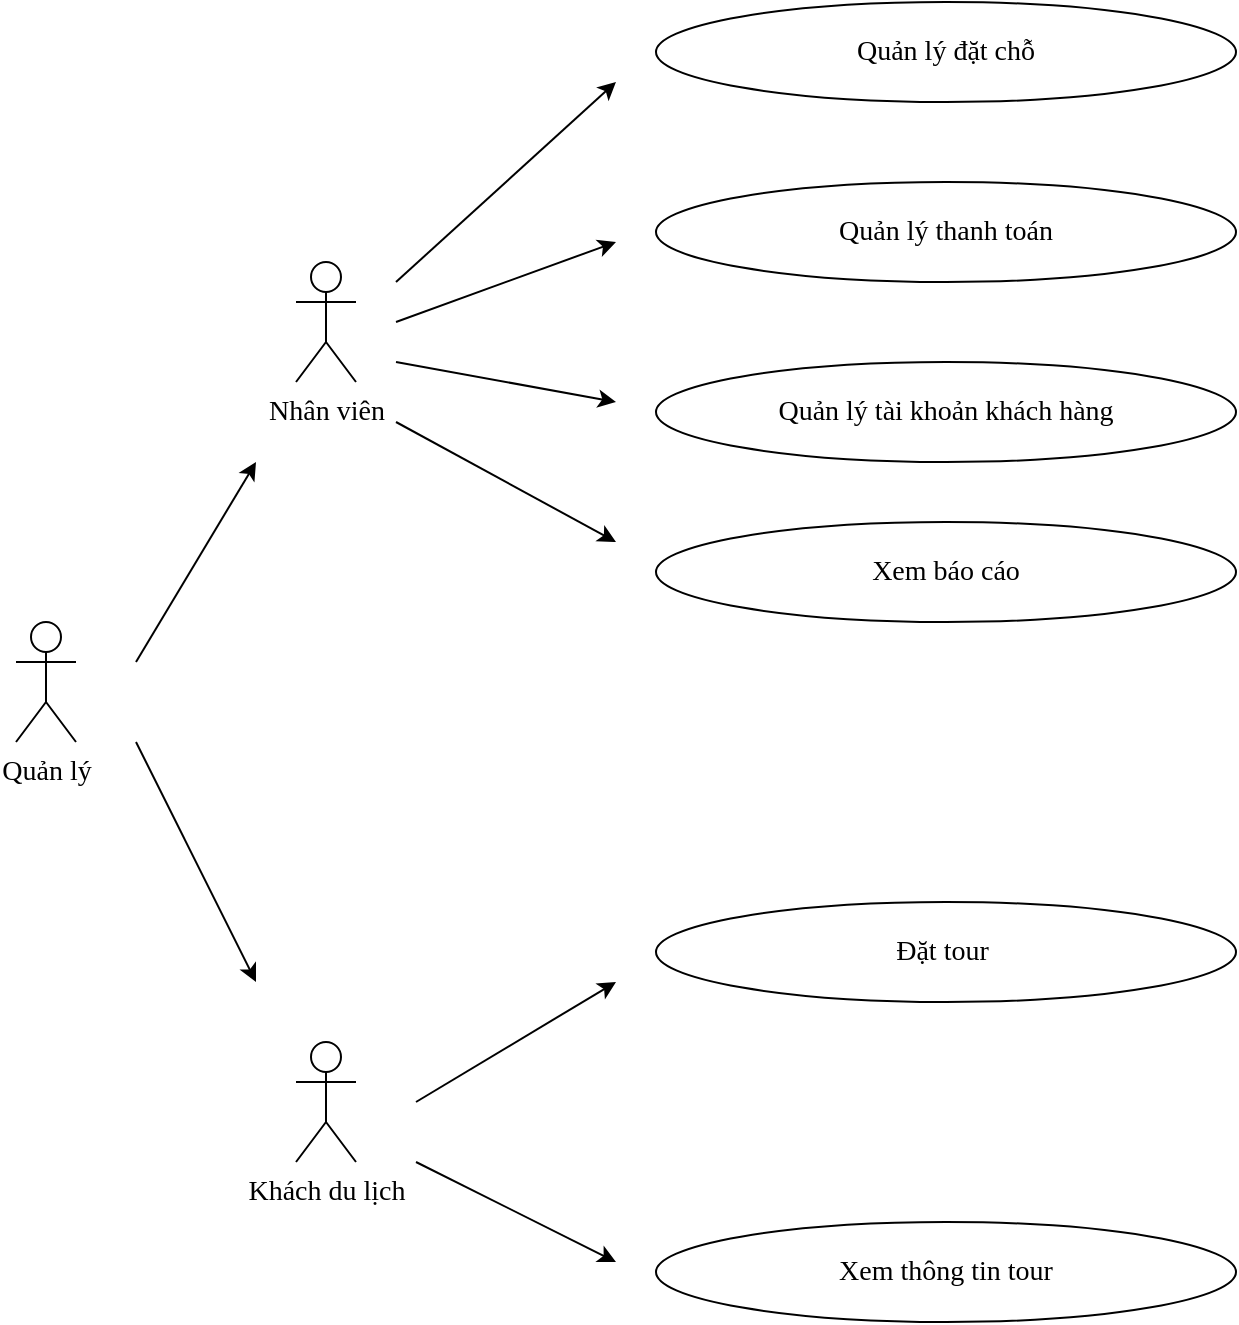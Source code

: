 <mxfile version="24.4.0" type="github" pages="9">
  <diagram name="Trang-1" id="7DIHP6B4DVrLhWh-B9Ot">
    <mxGraphModel dx="986" dy="459" grid="1" gridSize="10" guides="1" tooltips="1" connect="1" arrows="1" fold="1" page="1" pageScale="1" pageWidth="1654" pageHeight="2336" math="0" shadow="0">
      <root>
        <mxCell id="0" />
        <mxCell id="1" parent="0" />
        <mxCell id="dT2UyeHjFibe4KSDxlJb-1" value="Quản lý" style="shape=umlActor;verticalLabelPosition=bottom;verticalAlign=top;html=1;outlineConnect=0;fontFamily=Times New Roman;fontSize=14;" vertex="1" parent="1">
          <mxGeometry x="160" y="380" width="30" height="60" as="geometry" />
        </mxCell>
        <mxCell id="dT2UyeHjFibe4KSDxlJb-2" value="" style="endArrow=classic;html=1;rounded=0;" edge="1" parent="1">
          <mxGeometry width="50" height="50" relative="1" as="geometry">
            <mxPoint x="220" y="400" as="sourcePoint" />
            <mxPoint x="280" y="300" as="targetPoint" />
          </mxGeometry>
        </mxCell>
        <mxCell id="dT2UyeHjFibe4KSDxlJb-3" value="" style="endArrow=classic;html=1;rounded=0;" edge="1" parent="1">
          <mxGeometry width="50" height="50" relative="1" as="geometry">
            <mxPoint x="220" y="440" as="sourcePoint" />
            <mxPoint x="280" y="560" as="targetPoint" />
          </mxGeometry>
        </mxCell>
        <mxCell id="dT2UyeHjFibe4KSDxlJb-4" value="Nhân viên" style="shape=umlActor;verticalLabelPosition=bottom;verticalAlign=top;html=1;outlineConnect=0;fontFamily=Times New Roman;fontSize=14;" vertex="1" parent="1">
          <mxGeometry x="300" y="200" width="30" height="60" as="geometry" />
        </mxCell>
        <mxCell id="dT2UyeHjFibe4KSDxlJb-5" value="Khách du lịch" style="shape=umlActor;verticalLabelPosition=bottom;verticalAlign=top;html=1;outlineConnect=0;fontFamily=Times New Roman;fontSize=14;" vertex="1" parent="1">
          <mxGeometry x="300" y="590" width="30" height="60" as="geometry" />
        </mxCell>
        <mxCell id="dT2UyeHjFibe4KSDxlJb-8" value="" style="endArrow=classic;html=1;rounded=0;" edge="1" parent="1">
          <mxGeometry width="50" height="50" relative="1" as="geometry">
            <mxPoint x="350" y="210" as="sourcePoint" />
            <mxPoint x="460" y="110" as="targetPoint" />
          </mxGeometry>
        </mxCell>
        <mxCell id="dT2UyeHjFibe4KSDxlJb-10" value="Quản lý đặt chỗ" style="ellipse;whiteSpace=wrap;html=1;fontFamily=Times New Roman;fontSize=14;" vertex="1" parent="1">
          <mxGeometry x="480" y="70" width="290" height="50" as="geometry" />
        </mxCell>
        <mxCell id="dT2UyeHjFibe4KSDxlJb-11" value="" style="endArrow=classic;html=1;rounded=0;" edge="1" parent="1">
          <mxGeometry width="50" height="50" relative="1" as="geometry">
            <mxPoint x="350" y="230" as="sourcePoint" />
            <mxPoint x="460" y="190" as="targetPoint" />
          </mxGeometry>
        </mxCell>
        <mxCell id="dT2UyeHjFibe4KSDxlJb-12" value="Quản lý thanh toán" style="ellipse;whiteSpace=wrap;html=1;fontFamily=Times New Roman;fontSize=14;" vertex="1" parent="1">
          <mxGeometry x="480" y="160" width="290" height="50" as="geometry" />
        </mxCell>
        <mxCell id="dT2UyeHjFibe4KSDxlJb-13" value="Quản lý tài khoản khách hàng" style="ellipse;whiteSpace=wrap;html=1;fontFamily=Times New Roman;fontSize=14;" vertex="1" parent="1">
          <mxGeometry x="480" y="250" width="290" height="50" as="geometry" />
        </mxCell>
        <mxCell id="dT2UyeHjFibe4KSDxlJb-14" value="Xem báo cáo" style="ellipse;whiteSpace=wrap;html=1;fontFamily=Times New Roman;fontSize=14;" vertex="1" parent="1">
          <mxGeometry x="480" y="330" width="290" height="50" as="geometry" />
        </mxCell>
        <mxCell id="dT2UyeHjFibe4KSDxlJb-15" value="Đặt tour&amp;nbsp;" style="ellipse;whiteSpace=wrap;html=1;fontFamily=Times New Roman;fontSize=14;" vertex="1" parent="1">
          <mxGeometry x="480" y="520" width="290" height="50" as="geometry" />
        </mxCell>
        <mxCell id="dT2UyeHjFibe4KSDxlJb-16" value="Xem thông tin tour" style="ellipse;whiteSpace=wrap;html=1;fontFamily=Times New Roman;fontSize=14;" vertex="1" parent="1">
          <mxGeometry x="480" y="680" width="290" height="50" as="geometry" />
        </mxCell>
        <mxCell id="dT2UyeHjFibe4KSDxlJb-19" value="" style="endArrow=classic;html=1;rounded=0;" edge="1" parent="1">
          <mxGeometry width="50" height="50" relative="1" as="geometry">
            <mxPoint x="350" y="250" as="sourcePoint" />
            <mxPoint x="460" y="270" as="targetPoint" />
          </mxGeometry>
        </mxCell>
        <mxCell id="dT2UyeHjFibe4KSDxlJb-20" value="" style="endArrow=classic;html=1;rounded=0;" edge="1" parent="1">
          <mxGeometry width="50" height="50" relative="1" as="geometry">
            <mxPoint x="350" y="280" as="sourcePoint" />
            <mxPoint x="460" y="340" as="targetPoint" />
          </mxGeometry>
        </mxCell>
        <mxCell id="dT2UyeHjFibe4KSDxlJb-21" value="" style="endArrow=classic;html=1;rounded=0;" edge="1" parent="1">
          <mxGeometry width="50" height="50" relative="1" as="geometry">
            <mxPoint x="360" y="620" as="sourcePoint" />
            <mxPoint x="460" y="560" as="targetPoint" />
          </mxGeometry>
        </mxCell>
        <mxCell id="dT2UyeHjFibe4KSDxlJb-22" value="" style="endArrow=classic;html=1;rounded=0;" edge="1" parent="1">
          <mxGeometry width="50" height="50" relative="1" as="geometry">
            <mxPoint x="360" y="650" as="sourcePoint" />
            <mxPoint x="460" y="700" as="targetPoint" />
          </mxGeometry>
        </mxCell>
      </root>
    </mxGraphModel>
  </diagram>
  <diagram id="PCU6vX5vEgLURZ6-0Ebr" name="Trang-2">
    <mxGraphModel dx="986" dy="459" grid="1" gridSize="10" guides="1" tooltips="1" connect="1" arrows="1" fold="1" page="1" pageScale="1" pageWidth="1654" pageHeight="2336" math="0" shadow="0">
      <root>
        <mxCell id="0" />
        <mxCell id="1" parent="0" />
        <mxCell id="21ivzFYvYzbAzpjZrE26-1" value="Khách du lịch" style="shape=umlActor;verticalLabelPosition=bottom;verticalAlign=top;html=1;outlineConnect=0;fontFamily=Times New Roman;fontSize=20;" vertex="1" parent="1">
          <mxGeometry x="119" y="590" width="30" height="60" as="geometry" />
        </mxCell>
        <mxCell id="Zswi4iyYqiB4vwitNaHk-1" value="Đặt tour&amp;nbsp;" style="ellipse;whiteSpace=wrap;html=1;fontFamily=Times New Roman;fontSize=20;" vertex="1" parent="1">
          <mxGeometry x="260" y="595" width="290" height="50" as="geometry" />
        </mxCell>
        <mxCell id="Zswi4iyYqiB4vwitNaHk-2" value="" style="endArrow=classic;html=1;rounded=0;" edge="1" parent="1">
          <mxGeometry width="50" height="50" relative="1" as="geometry">
            <mxPoint x="179" y="619.5" as="sourcePoint" />
            <mxPoint x="240" y="620" as="targetPoint" />
          </mxGeometry>
        </mxCell>
        <mxCell id="Zswi4iyYqiB4vwitNaHk-3" value="&amp;lt;&amp;lt;include&amp;gt;&amp;gt;" style="endArrow=open;endSize=12;dashed=1;html=1;rounded=0;fontSize=14;" edge="1" parent="1">
          <mxGeometry width="160" relative="1" as="geometry">
            <mxPoint x="530" y="590" as="sourcePoint" />
            <mxPoint x="671" y="500" as="targetPoint" />
          </mxGeometry>
        </mxCell>
        <mxCell id="Zswi4iyYqiB4vwitNaHk-4" value="Xác thực người dùng" style="ellipse;whiteSpace=wrap;html=1;fontFamily=Times New Roman;fontSize=20;" vertex="1" parent="1">
          <mxGeometry x="682" y="440" width="290" height="50" as="geometry" />
        </mxCell>
        <mxCell id="Zswi4iyYqiB4vwitNaHk-5" value="Kiểm tra lịch trình" style="ellipse;whiteSpace=wrap;html=1;fontFamily=Times New Roman;fontSize=20;" vertex="1" parent="1">
          <mxGeometry x="730" y="595" width="290" height="50" as="geometry" />
        </mxCell>
        <mxCell id="Zswi4iyYqiB4vwitNaHk-6" value="&amp;lt;&amp;lt;include&amp;gt;&amp;gt;" style="endArrow=open;endSize=12;dashed=1;html=1;rounded=0;fontSize=14;" edge="1" parent="1">
          <mxGeometry width="160" relative="1" as="geometry">
            <mxPoint x="570" y="619.5" as="sourcePoint" />
            <mxPoint x="710" y="619.5" as="targetPoint" />
          </mxGeometry>
        </mxCell>
        <mxCell id="Zswi4iyYqiB4vwitNaHk-7" value="Thanh toán chi phí" style="ellipse;whiteSpace=wrap;html=1;fontFamily=Times New Roman;fontSize=20;" vertex="1" parent="1">
          <mxGeometry x="682" y="740" width="290" height="50" as="geometry" />
        </mxCell>
        <mxCell id="Zswi4iyYqiB4vwitNaHk-8" value="&amp;lt;&amp;lt;include&amp;gt;&amp;gt;" style="endArrow=open;endSize=12;dashed=1;html=1;rounded=0;fontSize=14;" edge="1" parent="1">
          <mxGeometry width="160" relative="1" as="geometry">
            <mxPoint x="520" y="650" as="sourcePoint" />
            <mxPoint x="660" y="720" as="targetPoint" />
          </mxGeometry>
        </mxCell>
        <mxCell id="Zswi4iyYqiB4vwitNaHk-9" value="&amp;lt;&amp;lt;extend&amp;gt;&amp;gt;" style="endArrow=open;endSize=12;dashed=1;html=1;rounded=0;fontSize=14;" edge="1" parent="1">
          <mxGeometry width="160" relative="1" as="geometry">
            <mxPoint x="1030" y="619.5" as="sourcePoint" />
            <mxPoint x="1170" y="619.5" as="targetPoint" />
            <mxPoint as="offset" />
          </mxGeometry>
        </mxCell>
        <mxCell id="Zswi4iyYqiB4vwitNaHk-10" value="Áp dụng mã khuyến mãi" style="ellipse;whiteSpace=wrap;html=1;fontFamily=Times New Roman;fontSize=20;" vertex="1" parent="1">
          <mxGeometry x="1190" y="595" width="290" height="50" as="geometry" />
        </mxCell>
      </root>
    </mxGraphModel>
  </diagram>
  <diagram id="titOfmcdi2eQxtM2kE1d" name="Trang-3">
    <mxGraphModel dx="986" dy="459" grid="1" gridSize="10" guides="1" tooltips="1" connect="1" arrows="1" fold="1" page="1" pageScale="1" pageWidth="1654" pageHeight="2336" math="0" shadow="0">
      <root>
        <mxCell id="0" />
        <mxCell id="1" parent="0" />
        <mxCell id="IKUIJYhoSDoApm1CD8IV-1" value="Nhân viên" style="shape=umlActor;verticalLabelPosition=bottom;verticalAlign=top;html=1;outlineConnect=0;fontFamily=Times New Roman;fontSize=20;" vertex="1" parent="1">
          <mxGeometry x="200" y="260" width="30" height="60" as="geometry" />
        </mxCell>
        <mxCell id="0GyXNoqqd4OO3k9j-3UJ-1" value="Quản lý đặt chỗ" style="ellipse;whiteSpace=wrap;html=1;fontFamily=Times New Roman;fontSize=20;" vertex="1" parent="1">
          <mxGeometry x="350" y="265" width="290" height="50" as="geometry" />
        </mxCell>
        <mxCell id="R6nrWKWyGHGzbP04WSQm-1" value="" style="endArrow=classic;html=1;rounded=0;" edge="1" parent="1">
          <mxGeometry width="50" height="50" relative="1" as="geometry">
            <mxPoint x="240" y="290" as="sourcePoint" />
            <mxPoint x="340" y="290" as="targetPoint" />
          </mxGeometry>
        </mxCell>
        <mxCell id="3JD7F6oOEq-tDQ6PLaC1-1" value="&amp;lt;&amp;lt;include&amp;gt;&amp;gt;" style="endArrow=open;endSize=12;dashed=1;html=1;rounded=0;fontSize=14;" edge="1" parent="1">
          <mxGeometry width="160" relative="1" as="geometry">
            <mxPoint x="630" y="265" as="sourcePoint" />
            <mxPoint x="771" y="175" as="targetPoint" />
          </mxGeometry>
        </mxCell>
        <mxCell id="ZzaNhh4OshWmBUMN7R3H-1" value="Xác thực người dùng" style="ellipse;whiteSpace=wrap;html=1;fontFamily=Times New Roman;fontSize=20;" vertex="1" parent="1">
          <mxGeometry x="780" y="120" width="290" height="50" as="geometry" />
        </mxCell>
        <mxCell id="ZzaNhh4OshWmBUMN7R3H-2" value="&amp;lt;&amp;lt;include&amp;gt;&amp;gt;" style="endArrow=open;endSize=12;dashed=1;html=1;rounded=0;fontSize=14;" edge="1" parent="1">
          <mxGeometry width="160" relative="1" as="geometry">
            <mxPoint x="650" y="290" as="sourcePoint" />
            <mxPoint x="790" y="290" as="targetPoint" />
          </mxGeometry>
        </mxCell>
        <mxCell id="ZzaNhh4OshWmBUMN7R3H-3" value="Kiểm tra tình trạng" style="ellipse;whiteSpace=wrap;html=1;fontFamily=Times New Roman;fontSize=20;" vertex="1" parent="1">
          <mxGeometry x="820" y="265" width="290" height="50" as="geometry" />
        </mxCell>
        <mxCell id="AqjyGMlNYIJRw26pV5wo-1" value="&amp;lt;&amp;lt;include&amp;gt;&amp;gt;" style="endArrow=open;endSize=12;dashed=1;html=1;rounded=0;fontSize=14;" edge="1" parent="1">
          <mxGeometry width="160" relative="1" as="geometry">
            <mxPoint x="620" y="320" as="sourcePoint" />
            <mxPoint x="760" y="390" as="targetPoint" />
          </mxGeometry>
        </mxCell>
        <mxCell id="AqjyGMlNYIJRw26pV5wo-2" value="Gửi xác nhận" style="ellipse;whiteSpace=wrap;html=1;fontFamily=Times New Roman;fontSize=20;" vertex="1" parent="1">
          <mxGeometry x="780" y="390" width="290" height="50" as="geometry" />
        </mxCell>
        <mxCell id="F-RnALsrNEGzOas-zohi-1" value="&amp;lt;&amp;lt;extend&amp;gt;&amp;gt;" style="endArrow=open;endSize=12;dashed=1;html=1;rounded=0;fontSize=14;" edge="1" parent="1">
          <mxGeometry width="160" relative="1" as="geometry">
            <mxPoint x="1130" y="289.5" as="sourcePoint" />
            <mxPoint x="1270" y="289.5" as="targetPoint" />
            <mxPoint as="offset" />
          </mxGeometry>
        </mxCell>
        <mxCell id="F-RnALsrNEGzOas-zohi-3" value="Thông báo hủy chỗ" style="ellipse;whiteSpace=wrap;html=1;fontFamily=Times New Roman;fontSize=20;" vertex="1" parent="1">
          <mxGeometry x="1290" y="265" width="290" height="50" as="geometry" />
        </mxCell>
      </root>
    </mxGraphModel>
  </diagram>
  <diagram id="H2YPQrCN5frbZgtpZZF2" name="Trang-4">
    <mxGraphModel dx="986" dy="459" grid="1" gridSize="10" guides="1" tooltips="1" connect="1" arrows="1" fold="1" page="1" pageScale="1" pageWidth="1654" pageHeight="2336" math="0" shadow="0">
      <root>
        <mxCell id="0" />
        <mxCell id="1" parent="0" />
        <mxCell id="xtk-vvU1wRcUekgGt8Uw-1" value="Nhân viên" style="shape=umlActor;verticalLabelPosition=bottom;verticalAlign=top;html=1;outlineConnect=0;fontFamily=Times New Roman;fontSize=20;" vertex="1" parent="1">
          <mxGeometry x="200" y="260" width="30" height="60" as="geometry" />
        </mxCell>
        <mxCell id="xtk-vvU1wRcUekgGt8Uw-2" value="Quản lý thanh toán" style="ellipse;whiteSpace=wrap;html=1;fontFamily=Times New Roman;fontSize=20;" vertex="1" parent="1">
          <mxGeometry x="350" y="265" width="290" height="50" as="geometry" />
        </mxCell>
        <mxCell id="xtk-vvU1wRcUekgGt8Uw-3" value="" style="endArrow=classic;html=1;rounded=0;" edge="1" parent="1">
          <mxGeometry width="50" height="50" relative="1" as="geometry">
            <mxPoint x="240" y="290" as="sourcePoint" />
            <mxPoint x="340" y="290" as="targetPoint" />
          </mxGeometry>
        </mxCell>
        <mxCell id="xtk-vvU1wRcUekgGt8Uw-4" value="&amp;lt;&amp;lt;include&amp;gt;&amp;gt;" style="endArrow=open;endSize=12;dashed=1;html=1;rounded=0;fontSize=14;" edge="1" parent="1">
          <mxGeometry width="160" relative="1" as="geometry">
            <mxPoint x="630" y="265" as="sourcePoint" />
            <mxPoint x="771" y="175" as="targetPoint" />
          </mxGeometry>
        </mxCell>
        <mxCell id="xtk-vvU1wRcUekgGt8Uw-5" value="Xác thực người dùng" style="ellipse;whiteSpace=wrap;html=1;fontFamily=Times New Roman;fontSize=20;" vertex="1" parent="1">
          <mxGeometry x="780" y="120" width="290" height="50" as="geometry" />
        </mxCell>
        <mxCell id="xtk-vvU1wRcUekgGt8Uw-7" value="Gửi thông báo thanh&amp;nbsp;&lt;div&gt;toán thành công&lt;/div&gt;" style="ellipse;whiteSpace=wrap;html=1;fontFamily=Times New Roman;fontSize=20;" vertex="1" parent="1">
          <mxGeometry x="1230" y="390" width="290" height="50" as="geometry" />
        </mxCell>
        <mxCell id="xtk-vvU1wRcUekgGt8Uw-8" value="&amp;lt;&amp;lt;include&amp;gt;&amp;gt;" style="endArrow=open;endSize=12;dashed=1;html=1;rounded=0;fontSize=14;" edge="1" parent="1">
          <mxGeometry width="160" relative="1" as="geometry">
            <mxPoint x="620" y="320" as="sourcePoint" />
            <mxPoint x="760" y="390" as="targetPoint" />
          </mxGeometry>
        </mxCell>
        <mxCell id="xtk-vvU1wRcUekgGt8Uw-9" value="Xử lí thanh toán" style="ellipse;whiteSpace=wrap;html=1;fontFamily=Times New Roman;fontSize=20;" vertex="1" parent="1">
          <mxGeometry x="780" y="390" width="290" height="50" as="geometry" />
        </mxCell>
        <mxCell id="xtk-vvU1wRcUekgGt8Uw-10" value="&amp;lt;&amp;lt;extend&amp;gt;&amp;gt;" style="endArrow=open;endSize=12;dashed=1;html=1;rounded=0;fontSize=14;" edge="1" parent="1">
          <mxGeometry width="160" relative="1" as="geometry">
            <mxPoint x="1080" y="414.5" as="sourcePoint" />
            <mxPoint x="1220" y="414.5" as="targetPoint" />
            <mxPoint as="offset" />
          </mxGeometry>
        </mxCell>
      </root>
    </mxGraphModel>
  </diagram>
  <diagram id="rzwsHo6toXEAIj3VCzJ2" name="Trang-5">
    <mxGraphModel dx="986" dy="459" grid="1" gridSize="10" guides="1" tooltips="1" connect="1" arrows="1" fold="1" page="1" pageScale="1" pageWidth="1654" pageHeight="2336" math="0" shadow="0">
      <root>
        <mxCell id="0" />
        <mxCell id="1" parent="0" />
        <mxCell id="DjPjZSaDjulTH1QXGpNy-1" value="Khách du lịch" style="shape=umlActor;verticalLabelPosition=bottom;verticalAlign=top;html=1;outlineConnect=0;fontFamily=Times New Roman;fontSize=20;" vertex="1" parent="1">
          <mxGeometry x="200" y="260" width="30" height="60" as="geometry" />
        </mxCell>
        <mxCell id="DjPjZSaDjulTH1QXGpNy-2" value="Xem thông tin tour" style="ellipse;whiteSpace=wrap;html=1;fontFamily=Times New Roman;fontSize=20;" vertex="1" parent="1">
          <mxGeometry x="350" y="265" width="290" height="50" as="geometry" />
        </mxCell>
        <mxCell id="DjPjZSaDjulTH1QXGpNy-3" value="" style="endArrow=classic;html=1;rounded=0;" edge="1" parent="1">
          <mxGeometry width="50" height="50" relative="1" as="geometry">
            <mxPoint x="240" y="290" as="sourcePoint" />
            <mxPoint x="340" y="290" as="targetPoint" />
          </mxGeometry>
        </mxCell>
        <mxCell id="DjPjZSaDjulTH1QXGpNy-4" value="&amp;lt;&amp;lt;include&amp;gt;&amp;gt;" style="endArrow=open;endSize=12;dashed=1;html=1;rounded=0;fontSize=14;" edge="1" parent="1">
          <mxGeometry width="160" relative="1" as="geometry">
            <mxPoint x="630" y="265" as="sourcePoint" />
            <mxPoint x="771" y="175" as="targetPoint" />
          </mxGeometry>
        </mxCell>
        <mxCell id="DjPjZSaDjulTH1QXGpNy-5" value="Tìm kiếm tour" style="ellipse;whiteSpace=wrap;html=1;fontFamily=Times New Roman;fontSize=20;" vertex="1" parent="1">
          <mxGeometry x="780" y="120" width="290" height="50" as="geometry" />
        </mxCell>
        <mxCell id="DjPjZSaDjulTH1QXGpNy-6" value="&amp;lt;&amp;lt;include&amp;gt;&amp;gt;" style="endArrow=open;endSize=12;dashed=1;html=1;rounded=0;fontSize=14;" edge="1" parent="1">
          <mxGeometry width="160" relative="1" as="geometry">
            <mxPoint x="620" y="320" as="sourcePoint" />
            <mxPoint x="760" y="390" as="targetPoint" />
          </mxGeometry>
        </mxCell>
        <mxCell id="DjPjZSaDjulTH1QXGpNy-7" value="Xem chi tiết tour" style="ellipse;whiteSpace=wrap;html=1;fontFamily=Times New Roman;fontSize=20;" vertex="1" parent="1">
          <mxGeometry x="780" y="390" width="290" height="50" as="geometry" />
        </mxCell>
      </root>
    </mxGraphModel>
  </diagram>
  <diagram id="hcNX-JsyhEjQk96bzj6u" name="Trang-6">
    <mxGraphModel dx="986" dy="459" grid="1" gridSize="10" guides="1" tooltips="1" connect="1" arrows="1" fold="1" page="1" pageScale="1" pageWidth="1654" pageHeight="2336" math="0" shadow="0">
      <root>
        <mxCell id="0" />
        <mxCell id="1" parent="0" />
        <mxCell id="TUMQfRFL_S5kw-GxMLx6-1" value="Nhân viên" style="shape=umlActor;verticalLabelPosition=bottom;verticalAlign=top;html=1;outlineConnect=0;fontFamily=Times New Roman;fontSize=20;" vertex="1" parent="1">
          <mxGeometry x="200" y="260" width="30" height="60" as="geometry" />
        </mxCell>
        <mxCell id="TUMQfRFL_S5kw-GxMLx6-2" value="Quản lý tài khoản khách hàng" style="ellipse;whiteSpace=wrap;html=1;fontFamily=Times New Roman;fontSize=20;" vertex="1" parent="1">
          <mxGeometry x="350" y="265" width="290" height="50" as="geometry" />
        </mxCell>
        <mxCell id="TUMQfRFL_S5kw-GxMLx6-3" value="" style="endArrow=classic;html=1;rounded=0;" edge="1" parent="1">
          <mxGeometry width="50" height="50" relative="1" as="geometry">
            <mxPoint x="240" y="290" as="sourcePoint" />
            <mxPoint x="340" y="290" as="targetPoint" />
          </mxGeometry>
        </mxCell>
        <mxCell id="TUMQfRFL_S5kw-GxMLx6-4" value="&amp;lt;&amp;lt;include&amp;gt;&amp;gt;" style="endArrow=open;endSize=12;dashed=1;html=1;rounded=0;fontSize=14;" edge="1" parent="1">
          <mxGeometry width="160" relative="1" as="geometry">
            <mxPoint x="630" y="265" as="sourcePoint" />
            <mxPoint x="771" y="175" as="targetPoint" />
          </mxGeometry>
        </mxCell>
        <mxCell id="TUMQfRFL_S5kw-GxMLx6-5" value="Xác thực người dùng" style="ellipse;whiteSpace=wrap;html=1;fontFamily=Times New Roman;fontSize=20;" vertex="1" parent="1">
          <mxGeometry x="780" y="120" width="290" height="50" as="geometry" />
        </mxCell>
        <mxCell id="TUMQfRFL_S5kw-GxMLx6-6" value="Xóa tài khoản" style="ellipse;whiteSpace=wrap;html=1;fontFamily=Times New Roman;fontSize=20;" vertex="1" parent="1">
          <mxGeometry x="1230" y="390" width="290" height="50" as="geometry" />
        </mxCell>
        <mxCell id="TUMQfRFL_S5kw-GxMLx6-7" value="&amp;lt;&amp;lt;include&amp;gt;&amp;gt;" style="endArrow=open;endSize=12;dashed=1;html=1;rounded=0;fontSize=14;" edge="1" parent="1">
          <mxGeometry width="160" relative="1" as="geometry">
            <mxPoint x="620" y="320" as="sourcePoint" />
            <mxPoint x="760" y="390" as="targetPoint" />
          </mxGeometry>
        </mxCell>
        <mxCell id="TUMQfRFL_S5kw-GxMLx6-8" value="Cập nhật thông tin khách hàng" style="ellipse;whiteSpace=wrap;html=1;fontFamily=Times New Roman;fontSize=20;" vertex="1" parent="1">
          <mxGeometry x="780" y="390" width="290" height="50" as="geometry" />
        </mxCell>
        <mxCell id="TUMQfRFL_S5kw-GxMLx6-9" value="&amp;lt;&amp;lt;extend&amp;gt;&amp;gt;" style="endArrow=open;endSize=12;dashed=1;html=1;rounded=0;fontSize=14;" edge="1" parent="1">
          <mxGeometry width="160" relative="1" as="geometry">
            <mxPoint x="1080" y="414.5" as="sourcePoint" />
            <mxPoint x="1220" y="414.5" as="targetPoint" />
            <mxPoint as="offset" />
          </mxGeometry>
        </mxCell>
      </root>
    </mxGraphModel>
  </diagram>
  <diagram id="3ubOJxQwzLlTJqF3gJJm" name="Trang-7">
    <mxGraphModel dx="986" dy="459" grid="1" gridSize="10" guides="1" tooltips="1" connect="1" arrows="1" fold="1" page="1" pageScale="1" pageWidth="1654" pageHeight="2336" math="0" shadow="0">
      <root>
        <mxCell id="0" />
        <mxCell id="1" parent="0" />
        <mxCell id="JmEP-Ebmovbn6AHP8xwH-1" value="Quản lý" style="shape=umlActor;verticalLabelPosition=bottom;verticalAlign=top;html=1;outlineConnect=0;fontFamily=Times New Roman;fontSize=20;" vertex="1" parent="1">
          <mxGeometry x="200" y="260" width="30" height="60" as="geometry" />
        </mxCell>
        <mxCell id="JmEP-Ebmovbn6AHP8xwH-2" value="Xem báo cáo" style="ellipse;whiteSpace=wrap;html=1;fontFamily=Times New Roman;fontSize=20;" vertex="1" parent="1">
          <mxGeometry x="350" y="265" width="290" height="50" as="geometry" />
        </mxCell>
        <mxCell id="JmEP-Ebmovbn6AHP8xwH-3" value="" style="endArrow=classic;html=1;rounded=0;" edge="1" parent="1">
          <mxGeometry width="50" height="50" relative="1" as="geometry">
            <mxPoint x="240" y="290" as="sourcePoint" />
            <mxPoint x="340" y="290" as="targetPoint" />
          </mxGeometry>
        </mxCell>
        <mxCell id="JmEP-Ebmovbn6AHP8xwH-4" value="&amp;lt;&amp;lt;include&amp;gt;&amp;gt;" style="endArrow=open;endSize=12;dashed=1;html=1;rounded=0;fontSize=14;" edge="1" parent="1">
          <mxGeometry width="160" relative="1" as="geometry">
            <mxPoint x="630" y="265" as="sourcePoint" />
            <mxPoint x="771" y="175" as="targetPoint" />
          </mxGeometry>
        </mxCell>
        <mxCell id="JmEP-Ebmovbn6AHP8xwH-5" value="Xác thực người dùng" style="ellipse;whiteSpace=wrap;html=1;fontFamily=Times New Roman;fontSize=20;" vertex="1" parent="1">
          <mxGeometry x="780" y="120" width="290" height="50" as="geometry" />
        </mxCell>
        <mxCell id="JmEP-Ebmovbn6AHP8xwH-6" value="Xuất báo cáo" style="ellipse;whiteSpace=wrap;html=1;fontFamily=Times New Roman;fontSize=20;" vertex="1" parent="1">
          <mxGeometry x="1230" y="390" width="290" height="50" as="geometry" />
        </mxCell>
        <mxCell id="JmEP-Ebmovbn6AHP8xwH-7" value="&amp;lt;&amp;lt;include&amp;gt;&amp;gt;" style="endArrow=open;endSize=12;dashed=1;html=1;rounded=0;fontSize=14;" edge="1" parent="1">
          <mxGeometry width="160" relative="1" as="geometry">
            <mxPoint x="620" y="320" as="sourcePoint" />
            <mxPoint x="760" y="390" as="targetPoint" />
          </mxGeometry>
        </mxCell>
        <mxCell id="JmEP-Ebmovbn6AHP8xwH-8" value="Tạo báo cáo" style="ellipse;whiteSpace=wrap;html=1;fontFamily=Times New Roman;fontSize=20;" vertex="1" parent="1">
          <mxGeometry x="780" y="390" width="290" height="50" as="geometry" />
        </mxCell>
        <mxCell id="JmEP-Ebmovbn6AHP8xwH-9" value="&amp;lt;&amp;lt;extend&amp;gt;&amp;gt;" style="endArrow=open;endSize=12;dashed=1;html=1;rounded=0;fontSize=14;" edge="1" parent="1">
          <mxGeometry width="160" relative="1" as="geometry">
            <mxPoint x="1080" y="414.5" as="sourcePoint" />
            <mxPoint x="1220" y="414.5" as="targetPoint" />
            <mxPoint as="offset" />
          </mxGeometry>
        </mxCell>
      </root>
    </mxGraphModel>
  </diagram>
  <diagram id="7wRRyC8DFWmXE-aZoYek" name="Trang-8">
    <mxGraphModel dx="1294" dy="609" grid="1" gridSize="10" guides="1" tooltips="1" connect="1" arrows="1" fold="1" page="1" pageScale="1" pageWidth="1654" pageHeight="2336" math="0" shadow="0">
      <root>
        <mxCell id="0" />
        <mxCell id="1" parent="0" />
        <mxCell id="6QzgJgHSseM6Y7b-vRtT-6" value="Khách du lịch" style="swimlane;fontStyle=1;align=center;verticalAlign=top;childLayout=stackLayout;horizontal=1;startSize=26;horizontalStack=0;resizeParent=1;resizeParentMax=0;resizeLast=0;collapsible=1;marginBottom=0;whiteSpace=wrap;html=1;" vertex="1" parent="1">
          <mxGeometry x="960" y="200" width="160" height="220" as="geometry" />
        </mxCell>
        <mxCell id="6QzgJgHSseM6Y7b-vRtT-7" value="- MaKhachDuLich&amp;nbsp;&lt;br&gt;- HoTen&amp;nbsp;&lt;br&gt;- DiaChi&amp;nbsp;&lt;br&gt;- SoDienThoai&amp;nbsp;&lt;br&gt;- Email&amp;nbsp;&lt;br&gt;- NgaySinh  " style="text;strokeColor=none;fillColor=none;align=left;verticalAlign=top;spacingLeft=4;spacingRight=4;overflow=hidden;rotatable=0;points=[[0,0.5],[1,0.5]];portConstraint=eastwest;whiteSpace=wrap;html=1;" vertex="1" parent="6QzgJgHSseM6Y7b-vRtT-6">
          <mxGeometry y="26" width="160" height="104" as="geometry" />
        </mxCell>
        <mxCell id="6QzgJgHSseM6Y7b-vRtT-8" value="" style="line;strokeWidth=1;fillColor=none;align=left;verticalAlign=middle;spacingTop=-1;spacingLeft=3;spacingRight=3;rotatable=0;labelPosition=right;points=[];portConstraint=eastwest;strokeColor=inherit;" vertex="1" parent="6QzgJgHSseM6Y7b-vRtT-6">
          <mxGeometry y="130" width="160" height="8" as="geometry" />
        </mxCell>
        <mxCell id="6QzgJgHSseM6Y7b-vRtT-9" value=" + TimKiemTour()&amp;nbsp;&amp;nbsp;&lt;div&gt;+ XemChiTietTour(maTour)&amp;nbsp; + DatTour(maTour)&amp;nbsp;&lt;/div&gt;&lt;div&gt;+ ThanhToan(MaDatCho, SoTien)&amp;nbsp;&lt;/div&gt;" style="text;strokeColor=none;fillColor=none;align=left;verticalAlign=top;spacingLeft=4;spacingRight=4;overflow=hidden;rotatable=0;points=[[0,0.5],[1,0.5]];portConstraint=eastwest;whiteSpace=wrap;html=1;" vertex="1" parent="6QzgJgHSseM6Y7b-vRtT-6">
          <mxGeometry y="138" width="160" height="82" as="geometry" />
        </mxCell>
        <mxCell id="6QzgJgHSseM6Y7b-vRtT-14" value="Nhân viên" style="swimlane;fontStyle=1;align=center;verticalAlign=top;childLayout=stackLayout;horizontal=1;startSize=26;horizontalStack=0;resizeParent=1;resizeParentMax=0;resizeLast=0;collapsible=1;marginBottom=0;whiteSpace=wrap;html=1;" vertex="1" parent="1">
          <mxGeometry x="400" y="200" width="160" height="220" as="geometry" />
        </mxCell>
        <mxCell id="6QzgJgHSseM6Y7b-vRtT-15" value="- MaNhanVien&amp;nbsp;&lt;div&gt;&lt;span style=&quot;background-color: initial;&quot;&gt;- HoTen &lt;/span&gt;&lt;span style=&quot;background-color: initial;&quot;&gt;&amp;nbsp;&lt;/span&gt;&lt;div&gt;- ChucVu &amp;nbsp;&lt;/div&gt;&lt;div&gt;- SoDienThoai&amp;nbsp;&lt;br&gt;&lt;/div&gt;&lt;div&gt;- Email&amp;nbsp; &amp;nbsp;&lt;/div&gt;&lt;/div&gt;" style="text;strokeColor=none;fillColor=none;align=left;verticalAlign=top;spacingLeft=4;spacingRight=4;overflow=hidden;rotatable=0;points=[[0,0.5],[1,0.5]];portConstraint=eastwest;whiteSpace=wrap;html=1;" vertex="1" parent="6QzgJgHSseM6Y7b-vRtT-14">
          <mxGeometry y="26" width="160" height="104" as="geometry" />
        </mxCell>
        <mxCell id="6QzgJgHSseM6Y7b-vRtT-16" value="" style="line;strokeWidth=1;fillColor=none;align=left;verticalAlign=middle;spacingTop=-1;spacingLeft=3;spacingRight=3;rotatable=0;labelPosition=right;points=[];portConstraint=eastwest;strokeColor=inherit;" vertex="1" parent="6QzgJgHSseM6Y7b-vRtT-14">
          <mxGeometry y="130" width="160" height="8" as="geometry" />
        </mxCell>
        <mxCell id="6QzgJgHSseM6Y7b-vRtT-17" value=" + TimKiemTour()&amp;nbsp;&amp;nbsp;&lt;div&gt;+ XemChiTietTour(MaTour)&amp;nbsp; + DatTour(maTour)&amp;nbsp;&lt;/div&gt;&lt;div&gt;+ ThanhToan(MaDatCho, SoTien)&amp;nbsp;&lt;/div&gt;" style="text;strokeColor=none;fillColor=none;align=left;verticalAlign=top;spacingLeft=4;spacingRight=4;overflow=hidden;rotatable=0;points=[[0,0.5],[1,0.5]];portConstraint=eastwest;whiteSpace=wrap;html=1;" vertex="1" parent="6QzgJgHSseM6Y7b-vRtT-14">
          <mxGeometry y="138" width="160" height="82" as="geometry" />
        </mxCell>
        <mxCell id="6QzgJgHSseM6Y7b-vRtT-18" value="Quản lý" style="swimlane;fontStyle=1;align=center;verticalAlign=top;childLayout=stackLayout;horizontal=1;startSize=26;horizontalStack=0;resizeParent=1;resizeParentMax=0;resizeLast=0;collapsible=1;marginBottom=0;whiteSpace=wrap;html=1;" vertex="1" parent="1">
          <mxGeometry x="120" y="200" width="160" height="220" as="geometry" />
        </mxCell>
        <mxCell id="6QzgJgHSseM6Y7b-vRtT-19" value="- MaQuanLy&amp;nbsp;&lt;div&gt;- HoTen&amp;nbsp;&lt;/div&gt;&lt;div&gt;- TenTaiKhoan&amp;nbsp;&lt;/div&gt;&lt;div&gt;- MatKhau&amp;nbsp;&lt;/div&gt;" style="text;strokeColor=none;fillColor=none;align=left;verticalAlign=top;spacingLeft=4;spacingRight=4;overflow=hidden;rotatable=0;points=[[0,0.5],[1,0.5]];portConstraint=eastwest;whiteSpace=wrap;html=1;" vertex="1" parent="6QzgJgHSseM6Y7b-vRtT-18">
          <mxGeometry y="26" width="160" height="104" as="geometry" />
        </mxCell>
        <mxCell id="6QzgJgHSseM6Y7b-vRtT-20" value="" style="line;strokeWidth=1;fillColor=none;align=left;verticalAlign=middle;spacingTop=-1;spacingLeft=3;spacingRight=3;rotatable=0;labelPosition=right;points=[];portConstraint=eastwest;strokeColor=inherit;" vertex="1" parent="6QzgJgHSseM6Y7b-vRtT-18">
          <mxGeometry y="130" width="160" height="8" as="geometry" />
        </mxCell>
        <mxCell id="6QzgJgHSseM6Y7b-vRtT-21" value="+ TaoBaoCao(LoaiBaoCao) + XemBaoCao(MaBaoCao) + ThemTour)&amp;nbsp;&lt;div&gt;+ ChinhSuaTour(MaTour)&amp;nbsp;&lt;/div&gt;&lt;div&gt;+ XoaTour(MaTour)&amp;nbsp;&lt;br&gt;&lt;/div&gt;" style="text;strokeColor=none;fillColor=none;align=left;verticalAlign=top;spacingLeft=4;spacingRight=4;overflow=hidden;rotatable=0;points=[[0,0.5],[1,0.5]];portConstraint=eastwest;whiteSpace=wrap;html=1;" vertex="1" parent="6QzgJgHSseM6Y7b-vRtT-18">
          <mxGeometry y="138" width="160" height="82" as="geometry" />
        </mxCell>
        <mxCell id="6QzgJgHSseM6Y7b-vRtT-22" value="Tour du lịch" style="swimlane;fontStyle=1;align=center;verticalAlign=top;childLayout=stackLayout;horizontal=1;startSize=26;horizontalStack=0;resizeParent=1;resizeParentMax=0;resizeLast=0;collapsible=1;marginBottom=0;whiteSpace=wrap;html=1;" vertex="1" parent="1">
          <mxGeometry x="960" y="540" width="160" height="220" as="geometry" />
        </mxCell>
        <mxCell id="6QzgJgHSseM6Y7b-vRtT-23" value="- MaTour&amp;nbsp;&lt;div&gt;- TenTour&amp;nbsp;&lt;/div&gt;&lt;div&gt;- DiaDiem&amp;nbsp;&lt;/div&gt;&lt;div&gt;- Gia&amp;nbsp;&lt;/div&gt;&lt;div&gt;- LichTrinh&amp;nbsp;&lt;/div&gt;&lt;div&gt;- NgayBatDau&amp;nbsp;&lt;/div&gt;&lt;div&gt;- NgayKetThuc&amp;nbsp; &amp;nbsp;&lt;/div&gt;" style="text;strokeColor=none;fillColor=none;align=left;verticalAlign=top;spacingLeft=4;spacingRight=4;overflow=hidden;rotatable=0;points=[[0,0.5],[1,0.5]];portConstraint=eastwest;whiteSpace=wrap;html=1;" vertex="1" parent="6QzgJgHSseM6Y7b-vRtT-22">
          <mxGeometry y="26" width="160" height="104" as="geometry" />
        </mxCell>
        <mxCell id="6QzgJgHSseM6Y7b-vRtT-24" value="" style="line;strokeWidth=1;fillColor=none;align=left;verticalAlign=middle;spacingTop=-1;spacingLeft=3;spacingRight=3;rotatable=0;labelPosition=right;points=[];portConstraint=eastwest;strokeColor=inherit;" vertex="1" parent="6QzgJgHSseM6Y7b-vRtT-22">
          <mxGeometry y="130" width="160" height="8" as="geometry" />
        </mxCell>
        <mxCell id="6QzgJgHSseM6Y7b-vRtT-25" value="+ LayChiTiet()&amp;nbsp;&amp;nbsp;" style="text;strokeColor=none;fillColor=none;align=left;verticalAlign=top;spacingLeft=4;spacingRight=4;overflow=hidden;rotatable=0;points=[[0,0.5],[1,0.5]];portConstraint=eastwest;whiteSpace=wrap;html=1;" vertex="1" parent="6QzgJgHSseM6Y7b-vRtT-22">
          <mxGeometry y="138" width="160" height="82" as="geometry" />
        </mxCell>
        <mxCell id="6QzgJgHSseM6Y7b-vRtT-26" value="Tài khoản người dùng" style="swimlane;fontStyle=1;align=center;verticalAlign=top;childLayout=stackLayout;horizontal=1;startSize=26;horizontalStack=0;resizeParent=1;resizeParentMax=0;resizeLast=0;collapsible=1;marginBottom=0;whiteSpace=wrap;html=1;" vertex="1" parent="1">
          <mxGeometry x="680" y="200" width="160" height="220" as="geometry" />
        </mxCell>
        <mxCell id="6QzgJgHSseM6Y7b-vRtT-27" value="- MaTaiKhoan&amp;nbsp;&lt;div&gt;- TenTaiKhoan&amp;nbsp;&lt;/div&gt;&lt;div&gt;- MatKhau&amp;nbsp;&lt;/div&gt;&lt;div&gt;- LoaiTaiKhoan&amp;nbsp;&lt;/div&gt;&lt;div&gt;- MaNguoiDung&lt;/div&gt;" style="text;strokeColor=none;fillColor=none;align=left;verticalAlign=top;spacingLeft=4;spacingRight=4;overflow=hidden;rotatable=0;points=[[0,0.5],[1,0.5]];portConstraint=eastwest;whiteSpace=wrap;html=1;" vertex="1" parent="6QzgJgHSseM6Y7b-vRtT-26">
          <mxGeometry y="26" width="160" height="104" as="geometry" />
        </mxCell>
        <mxCell id="6QzgJgHSseM6Y7b-vRtT-28" value="" style="line;strokeWidth=1;fillColor=none;align=left;verticalAlign=middle;spacingTop=-1;spacingLeft=3;spacingRight=3;rotatable=0;labelPosition=right;points=[];portConstraint=eastwest;strokeColor=inherit;" vertex="1" parent="6QzgJgHSseM6Y7b-vRtT-26">
          <mxGeometry y="130" width="160" height="8" as="geometry" />
        </mxCell>
        <mxCell id="6QzgJgHSseM6Y7b-vRtT-29" value="+ DangNhap()&amp;nbsp;&lt;div&gt;+ DoiMatKhau()&lt;br&gt;&lt;/div&gt;" style="text;strokeColor=none;fillColor=none;align=left;verticalAlign=top;spacingLeft=4;spacingRight=4;overflow=hidden;rotatable=0;points=[[0,0.5],[1,0.5]];portConstraint=eastwest;whiteSpace=wrap;html=1;" vertex="1" parent="6QzgJgHSseM6Y7b-vRtT-26">
          <mxGeometry y="138" width="160" height="82" as="geometry" />
        </mxCell>
        <mxCell id="6QzgJgHSseM6Y7b-vRtT-30" value="Báo cáo" style="swimlane;fontStyle=1;align=center;verticalAlign=top;childLayout=stackLayout;horizontal=1;startSize=26;horizontalStack=0;resizeParent=1;resizeParentMax=0;resizeLast=0;collapsible=1;marginBottom=0;whiteSpace=wrap;html=1;" vertex="1" parent="1">
          <mxGeometry x="120" y="540" width="160" height="220" as="geometry" />
        </mxCell>
        <mxCell id="6QzgJgHSseM6Y7b-vRtT-31" value="- MaBaoCao&amp;nbsp;&lt;div&gt;- LoaiBaoCao&amp;nbsp;&lt;/div&gt;&lt;div&gt;- NoiDung&amp;nbsp;&lt;/div&gt;&lt;div&gt;- NgayTao&amp;nbsp;&lt;/div&gt;&lt;div&gt;- MaQuanLy&amp;nbsp;&lt;/div&gt;" style="text;strokeColor=none;fillColor=none;align=left;verticalAlign=top;spacingLeft=4;spacingRight=4;overflow=hidden;rotatable=0;points=[[0,0.5],[1,0.5]];portConstraint=eastwest;whiteSpace=wrap;html=1;" vertex="1" parent="6QzgJgHSseM6Y7b-vRtT-30">
          <mxGeometry y="26" width="160" height="104" as="geometry" />
        </mxCell>
        <mxCell id="6QzgJgHSseM6Y7b-vRtT-32" value="" style="line;strokeWidth=1;fillColor=none;align=left;verticalAlign=middle;spacingTop=-1;spacingLeft=3;spacingRight=3;rotatable=0;labelPosition=right;points=[];portConstraint=eastwest;strokeColor=inherit;" vertex="1" parent="6QzgJgHSseM6Y7b-vRtT-30">
          <mxGeometry y="130" width="160" height="8" as="geometry" />
        </mxCell>
        <mxCell id="6QzgJgHSseM6Y7b-vRtT-33" value="+ TaoBaoCao()&amp;nbsp;&lt;div&gt;+ LayBaoCao()&amp;nbsp;&lt;br&gt;&lt;/div&gt;" style="text;strokeColor=none;fillColor=none;align=left;verticalAlign=top;spacingLeft=4;spacingRight=4;overflow=hidden;rotatable=0;points=[[0,0.5],[1,0.5]];portConstraint=eastwest;whiteSpace=wrap;html=1;" vertex="1" parent="6QzgJgHSseM6Y7b-vRtT-30">
          <mxGeometry y="138" width="160" height="82" as="geometry" />
        </mxCell>
        <mxCell id="6QzgJgHSseM6Y7b-vRtT-34" value="Thanh toán" style="swimlane;fontStyle=1;align=center;verticalAlign=top;childLayout=stackLayout;horizontal=1;startSize=26;horizontalStack=0;resizeParent=1;resizeParentMax=0;resizeLast=0;collapsible=1;marginBottom=0;whiteSpace=wrap;html=1;" vertex="1" parent="1">
          <mxGeometry x="400" y="540" width="160" height="220" as="geometry" />
        </mxCell>
        <mxCell id="6QzgJgHSseM6Y7b-vRtT-35" value="- MaThanhToan&amp;nbsp;&lt;div&gt;- NgayThanhToan&amp;nbsp;&lt;/div&gt;&lt;div&gt;- SoTien&amp;nbsp;&lt;/div&gt;&lt;div&gt;- TrangThai&amp;nbsp;&lt;/div&gt;&lt;div&gt;- MaDatCho&amp;nbsp;&lt;/div&gt;" style="text;strokeColor=none;fillColor=none;align=left;verticalAlign=top;spacingLeft=4;spacingRight=4;overflow=hidden;rotatable=0;points=[[0,0.5],[1,0.5]];portConstraint=eastwest;whiteSpace=wrap;html=1;" vertex="1" parent="6QzgJgHSseM6Y7b-vRtT-34">
          <mxGeometry y="26" width="160" height="104" as="geometry" />
        </mxCell>
        <mxCell id="6QzgJgHSseM6Y7b-vRtT-36" value="" style="line;strokeWidth=1;fillColor=none;align=left;verticalAlign=middle;spacingTop=-1;spacingLeft=3;spacingRight=3;rotatable=0;labelPosition=right;points=[];portConstraint=eastwest;strokeColor=inherit;" vertex="1" parent="6QzgJgHSseM6Y7b-vRtT-34">
          <mxGeometry y="130" width="160" height="8" as="geometry" />
        </mxCell>
        <mxCell id="6QzgJgHSseM6Y7b-vRtT-37" value="+ ThucHienThanhToan()" style="text;strokeColor=none;fillColor=none;align=left;verticalAlign=top;spacingLeft=4;spacingRight=4;overflow=hidden;rotatable=0;points=[[0,0.5],[1,0.5]];portConstraint=eastwest;whiteSpace=wrap;html=1;" vertex="1" parent="6QzgJgHSseM6Y7b-vRtT-34">
          <mxGeometry y="138" width="160" height="82" as="geometry" />
        </mxCell>
        <mxCell id="6QzgJgHSseM6Y7b-vRtT-38" value="Đặt chỗ" style="swimlane;fontStyle=1;align=center;verticalAlign=top;childLayout=stackLayout;horizontal=1;startSize=26;horizontalStack=0;resizeParent=1;resizeParentMax=0;resizeLast=0;collapsible=1;marginBottom=0;whiteSpace=wrap;html=1;" vertex="1" parent="1">
          <mxGeometry x="680" y="540" width="160" height="220" as="geometry" />
        </mxCell>
        <mxCell id="6QzgJgHSseM6Y7b-vRtT-39" value="- MaDatCho&amp;nbsp;&lt;div&gt;- NgayDat&amp;nbsp;&lt;/div&gt;&lt;div&gt;- TrangThai&amp;nbsp;&lt;/div&gt;&lt;div&gt;- MaKhachDuLich&amp;nbsp;&lt;/div&gt;&lt;div&gt;- MaTour&amp;nbsp;&lt;/div&gt;" style="text;strokeColor=none;fillColor=none;align=left;verticalAlign=top;spacingLeft=4;spacingRight=4;overflow=hidden;rotatable=0;points=[[0,0.5],[1,0.5]];portConstraint=eastwest;whiteSpace=wrap;html=1;" vertex="1" parent="6QzgJgHSseM6Y7b-vRtT-38">
          <mxGeometry y="26" width="160" height="104" as="geometry" />
        </mxCell>
        <mxCell id="6QzgJgHSseM6Y7b-vRtT-40" value="" style="line;strokeWidth=1;fillColor=none;align=left;verticalAlign=middle;spacingTop=-1;spacingLeft=3;spacingRight=3;rotatable=0;labelPosition=right;points=[];portConstraint=eastwest;strokeColor=inherit;" vertex="1" parent="6QzgJgHSseM6Y7b-vRtT-38">
          <mxGeometry y="130" width="160" height="8" as="geometry" />
        </mxCell>
        <mxCell id="6QzgJgHSseM6Y7b-vRtT-41" value="+ XacNhanDatCho()&lt;div&gt;+ HuyDatCho()&lt;br&gt;&lt;/div&gt;" style="text;strokeColor=none;fillColor=none;align=left;verticalAlign=top;spacingLeft=4;spacingRight=4;overflow=hidden;rotatable=0;points=[[0,0.5],[1,0.5]];portConstraint=eastwest;whiteSpace=wrap;html=1;" vertex="1" parent="6QzgJgHSseM6Y7b-vRtT-38">
          <mxGeometry y="138" width="160" height="82" as="geometry" />
        </mxCell>
        <mxCell id="6QzgJgHSseM6Y7b-vRtT-42" value="" style="endArrow=open;endFill=1;endSize=12;html=1;rounded=0;" edge="1" parent="1">
          <mxGeometry width="160" relative="1" as="geometry">
            <mxPoint x="280" y="309.5" as="sourcePoint" />
            <mxPoint x="400" y="309.5" as="targetPoint" />
          </mxGeometry>
        </mxCell>
        <mxCell id="6QzgJgHSseM6Y7b-vRtT-43" value="" style="endArrow=open;endFill=1;endSize=12;html=1;rounded=0;" edge="1" parent="1">
          <mxGeometry width="160" relative="1" as="geometry">
            <mxPoint x="560" y="309.5" as="sourcePoint" />
            <mxPoint x="680" y="309.5" as="targetPoint" />
          </mxGeometry>
        </mxCell>
        <mxCell id="6QzgJgHSseM6Y7b-vRtT-44" value="" style="endArrow=open;endFill=1;endSize=12;html=1;rounded=0;" edge="1" parent="1">
          <mxGeometry width="160" relative="1" as="geometry">
            <mxPoint x="840" y="309.5" as="sourcePoint" />
            <mxPoint x="960" y="309.5" as="targetPoint" />
          </mxGeometry>
        </mxCell>
        <mxCell id="6QzgJgHSseM6Y7b-vRtT-45" value="" style="endArrow=open;endFill=1;endSize=12;html=1;rounded=0;" edge="1" parent="1">
          <mxGeometry width="160" relative="1" as="geometry">
            <mxPoint x="1039.5" y="420" as="sourcePoint" />
            <mxPoint x="1039.5" y="540" as="targetPoint" />
          </mxGeometry>
        </mxCell>
        <mxCell id="6QzgJgHSseM6Y7b-vRtT-46" value="" style="endArrow=open;endFill=1;endSize=12;html=1;rounded=0;" edge="1" parent="1">
          <mxGeometry width="160" relative="1" as="geometry">
            <mxPoint x="960" y="649.5" as="sourcePoint" />
            <mxPoint x="840" y="649.5" as="targetPoint" />
          </mxGeometry>
        </mxCell>
        <mxCell id="6QzgJgHSseM6Y7b-vRtT-47" value="" style="endArrow=open;endFill=1;endSize=12;html=1;rounded=0;" edge="1" parent="1">
          <mxGeometry width="160" relative="1" as="geometry">
            <mxPoint x="680" y="649.5" as="sourcePoint" />
            <mxPoint x="560" y="649.5" as="targetPoint" />
          </mxGeometry>
        </mxCell>
        <mxCell id="6QzgJgHSseM6Y7b-vRtT-48" value="" style="endArrow=open;endFill=1;endSize=12;html=1;rounded=0;" edge="1" parent="1">
          <mxGeometry width="160" relative="1" as="geometry">
            <mxPoint x="400" y="649.5" as="sourcePoint" />
            <mxPoint x="280" y="649.5" as="targetPoint" />
          </mxGeometry>
        </mxCell>
      </root>
    </mxGraphModel>
  </diagram>
  <diagram id="Id974zWM96yGjWPEiMIT" name="Trang-9">
    <mxGraphModel dx="1294" dy="609" grid="1" gridSize="10" guides="1" tooltips="1" connect="1" arrows="1" fold="1" page="1" pageScale="1" pageWidth="1654" pageHeight="2336" math="0" shadow="0">
      <root>
        <mxCell id="0" />
        <mxCell id="1" parent="0" />
        <mxCell id="wdxllVLx628Qs1zJtk2R-1" value="Tài khoản người dùng" style="swimlane;fontStyle=1;align=center;verticalAlign=top;childLayout=stackLayout;horizontal=1;startSize=26;horizontalStack=0;resizeParent=1;resizeParentMax=0;resizeLast=0;collapsible=1;marginBottom=0;whiteSpace=wrap;html=1;" vertex="1" parent="1">
          <mxGeometry x="560" y="200" width="160" height="220" as="geometry" />
        </mxCell>
        <mxCell id="wdxllVLx628Qs1zJtk2R-2" value="- MaTaiKhoan&amp;nbsp;&lt;div&gt;- TenTaiKhoan&amp;nbsp;&lt;/div&gt;&lt;div&gt;- MatKhau&amp;nbsp;&lt;/div&gt;&lt;div&gt;- LoaiTaiKhoan&amp;nbsp;&lt;/div&gt;&lt;div&gt;- MaNguoiDung&lt;/div&gt;" style="text;strokeColor=none;fillColor=none;align=left;verticalAlign=top;spacingLeft=4;spacingRight=4;overflow=hidden;rotatable=0;points=[[0,0.5],[1,0.5]];portConstraint=eastwest;whiteSpace=wrap;html=1;" vertex="1" parent="wdxllVLx628Qs1zJtk2R-1">
          <mxGeometry y="26" width="160" height="104" as="geometry" />
        </mxCell>
        <mxCell id="wdxllVLx628Qs1zJtk2R-3" value="" style="line;strokeWidth=1;fillColor=none;align=left;verticalAlign=middle;spacingTop=-1;spacingLeft=3;spacingRight=3;rotatable=0;labelPosition=right;points=[];portConstraint=eastwest;strokeColor=inherit;" vertex="1" parent="wdxllVLx628Qs1zJtk2R-1">
          <mxGeometry y="130" width="160" height="8" as="geometry" />
        </mxCell>
        <mxCell id="wdxllVLx628Qs1zJtk2R-4" value="+ DangNhap()&amp;nbsp;&lt;div&gt;+ DoiMatKhau()&lt;br&gt;&lt;/div&gt;" style="text;strokeColor=none;fillColor=none;align=left;verticalAlign=top;spacingLeft=4;spacingRight=4;overflow=hidden;rotatable=0;points=[[0,0.5],[1,0.5]];portConstraint=eastwest;whiteSpace=wrap;html=1;" vertex="1" parent="wdxllVLx628Qs1zJtk2R-1">
          <mxGeometry y="138" width="160" height="82" as="geometry" />
        </mxCell>
        <mxCell id="2iyIurxIwTZXGB5N7ZtK-1" value="Khách du lịch" style="swimlane;fontStyle=1;align=center;verticalAlign=top;childLayout=stackLayout;horizontal=1;startSize=26;horizontalStack=0;resizeParent=1;resizeParentMax=0;resizeLast=0;collapsible=1;marginBottom=0;whiteSpace=wrap;html=1;" vertex="1" parent="1">
          <mxGeometry x="960" y="200" width="160" height="220" as="geometry" />
        </mxCell>
        <mxCell id="2iyIurxIwTZXGB5N7ZtK-2" value="- MaKhachDuLich&amp;nbsp;&lt;br&gt;- HoTen&amp;nbsp;&lt;br&gt;- DiaChi&amp;nbsp;&lt;br&gt;- SoDienThoai&amp;nbsp;&lt;br&gt;- Email&amp;nbsp;&lt;br&gt;- NgaySinh  " style="text;strokeColor=none;fillColor=none;align=left;verticalAlign=top;spacingLeft=4;spacingRight=4;overflow=hidden;rotatable=0;points=[[0,0.5],[1,0.5]];portConstraint=eastwest;whiteSpace=wrap;html=1;" vertex="1" parent="2iyIurxIwTZXGB5N7ZtK-1">
          <mxGeometry y="26" width="160" height="104" as="geometry" />
        </mxCell>
        <mxCell id="2iyIurxIwTZXGB5N7ZtK-3" value="" style="line;strokeWidth=1;fillColor=none;align=left;verticalAlign=middle;spacingTop=-1;spacingLeft=3;spacingRight=3;rotatable=0;labelPosition=right;points=[];portConstraint=eastwest;strokeColor=inherit;" vertex="1" parent="2iyIurxIwTZXGB5N7ZtK-1">
          <mxGeometry y="130" width="160" height="8" as="geometry" />
        </mxCell>
        <mxCell id="2iyIurxIwTZXGB5N7ZtK-4" value=" + TimKiemTour()&amp;nbsp;&amp;nbsp;&lt;div&gt;+ XemChiTietTour(maTour)&amp;nbsp; + DatTour(maTour)&amp;nbsp;&lt;/div&gt;&lt;div&gt;+ ThanhToan(MaDatCho, SoTien)&amp;nbsp;&lt;/div&gt;" style="text;strokeColor=none;fillColor=none;align=left;verticalAlign=top;spacingLeft=4;spacingRight=4;overflow=hidden;rotatable=0;points=[[0,0.5],[1,0.5]];portConstraint=eastwest;whiteSpace=wrap;html=1;" vertex="1" parent="2iyIurxIwTZXGB5N7ZtK-1">
          <mxGeometry y="138" width="160" height="82" as="geometry" />
        </mxCell>
        <mxCell id="SzLS3fTYKkEaAxvMS0kV-1" value="Quản lý" style="swimlane;fontStyle=1;align=center;verticalAlign=top;childLayout=stackLayout;horizontal=1;startSize=26;horizontalStack=0;resizeParent=1;resizeParentMax=0;resizeLast=0;collapsible=1;marginBottom=0;whiteSpace=wrap;html=1;" vertex="1" parent="1">
          <mxGeometry x="120" y="200" width="160" height="220" as="geometry" />
        </mxCell>
        <mxCell id="SzLS3fTYKkEaAxvMS0kV-2" value="- MaQuanLy&amp;nbsp;&lt;div&gt;- HoTen&amp;nbsp;&lt;/div&gt;&lt;div&gt;- TenTaiKhoan&amp;nbsp;&lt;/div&gt;&lt;div&gt;- MatKhau&amp;nbsp;&lt;/div&gt;" style="text;strokeColor=none;fillColor=none;align=left;verticalAlign=top;spacingLeft=4;spacingRight=4;overflow=hidden;rotatable=0;points=[[0,0.5],[1,0.5]];portConstraint=eastwest;whiteSpace=wrap;html=1;" vertex="1" parent="SzLS3fTYKkEaAxvMS0kV-1">
          <mxGeometry y="26" width="160" height="104" as="geometry" />
        </mxCell>
        <mxCell id="SzLS3fTYKkEaAxvMS0kV-3" value="" style="line;strokeWidth=1;fillColor=none;align=left;verticalAlign=middle;spacingTop=-1;spacingLeft=3;spacingRight=3;rotatable=0;labelPosition=right;points=[];portConstraint=eastwest;strokeColor=inherit;" vertex="1" parent="SzLS3fTYKkEaAxvMS0kV-1">
          <mxGeometry y="130" width="160" height="8" as="geometry" />
        </mxCell>
        <mxCell id="SzLS3fTYKkEaAxvMS0kV-4" value="+ TaoBaoCao(LoaiBaoCao) + XemBaoCao(MaBaoCao) + ThemTour)&amp;nbsp;&lt;div&gt;+ ChinhSuaTour(MaTour)&amp;nbsp;&lt;/div&gt;&lt;div&gt;+ XoaTour(MaTour)&amp;nbsp;&lt;br&gt;&lt;/div&gt;" style="text;strokeColor=none;fillColor=none;align=left;verticalAlign=top;spacingLeft=4;spacingRight=4;overflow=hidden;rotatable=0;points=[[0,0.5],[1,0.5]];portConstraint=eastwest;whiteSpace=wrap;html=1;" vertex="1" parent="SzLS3fTYKkEaAxvMS0kV-1">
          <mxGeometry y="138" width="160" height="82" as="geometry" />
        </mxCell>
        <mxCell id="y0rr6W4bYCMoJw1FRve8-1" value="Nhân viên" style="swimlane;fontStyle=1;align=center;verticalAlign=top;childLayout=stackLayout;horizontal=1;startSize=26;horizontalStack=0;resizeParent=1;resizeParentMax=0;resizeLast=0;collapsible=1;marginBottom=0;whiteSpace=wrap;html=1;" vertex="1" parent="1">
          <mxGeometry x="120" y="840" width="160" height="220" as="geometry" />
        </mxCell>
        <mxCell id="y0rr6W4bYCMoJw1FRve8-2" value="- MaNhanVien&amp;nbsp;&lt;div&gt;&lt;span style=&quot;background-color: initial;&quot;&gt;- HoTen &lt;/span&gt;&lt;span style=&quot;background-color: initial;&quot;&gt;&amp;nbsp;&lt;/span&gt;&lt;div&gt;- ChucVu &amp;nbsp;&lt;/div&gt;&lt;div&gt;- SoDienThoai&amp;nbsp;&lt;br&gt;&lt;/div&gt;&lt;div&gt;- Email&amp;nbsp; &amp;nbsp;&lt;/div&gt;&lt;/div&gt;" style="text;strokeColor=none;fillColor=none;align=left;verticalAlign=top;spacingLeft=4;spacingRight=4;overflow=hidden;rotatable=0;points=[[0,0.5],[1,0.5]];portConstraint=eastwest;whiteSpace=wrap;html=1;" vertex="1" parent="y0rr6W4bYCMoJw1FRve8-1">
          <mxGeometry y="26" width="160" height="104" as="geometry" />
        </mxCell>
        <mxCell id="y0rr6W4bYCMoJw1FRve8-3" value="" style="line;strokeWidth=1;fillColor=none;align=left;verticalAlign=middle;spacingTop=-1;spacingLeft=3;spacingRight=3;rotatable=0;labelPosition=right;points=[];portConstraint=eastwest;strokeColor=inherit;" vertex="1" parent="y0rr6W4bYCMoJw1FRve8-1">
          <mxGeometry y="130" width="160" height="8" as="geometry" />
        </mxCell>
        <mxCell id="y0rr6W4bYCMoJw1FRve8-4" value=" + TimKiemTour()&amp;nbsp;&amp;nbsp;&lt;div&gt;+ XemChiTietTour(MaTour)&amp;nbsp; + DatTour(maTour)&amp;nbsp;&lt;/div&gt;&lt;div&gt;+ ThanhToan(MaDatCho, SoTien)&amp;nbsp;&lt;/div&gt;" style="text;strokeColor=none;fillColor=none;align=left;verticalAlign=top;spacingLeft=4;spacingRight=4;overflow=hidden;rotatable=0;points=[[0,0.5],[1,0.5]];portConstraint=eastwest;whiteSpace=wrap;html=1;" vertex="1" parent="y0rr6W4bYCMoJw1FRve8-1">
          <mxGeometry y="138" width="160" height="82" as="geometry" />
        </mxCell>
        <mxCell id="wJHSlaahvpkFPpLQfTDJ-3" style="edgeStyle=orthogonalEdgeStyle;rounded=0;orthogonalLoop=1;jettySize=auto;html=1;exitX=1;exitY=0.5;exitDx=0;exitDy=0;entryX=-0.017;entryY=0.384;entryDx=0;entryDy=0;entryPerimeter=0;" edge="1" parent="1" source="y0rr6W4bYCMoJw1FRve8-2" target="wdxllVLx628Qs1zJtk2R-4">
          <mxGeometry relative="1" as="geometry" />
        </mxCell>
        <mxCell id="PR8alqS1M6Cs1SaXFGP3-1" value="Đặt chỗ" style="swimlane;fontStyle=1;align=center;verticalAlign=top;childLayout=stackLayout;horizontal=1;startSize=26;horizontalStack=0;resizeParent=1;resizeParentMax=0;resizeLast=0;collapsible=1;marginBottom=0;whiteSpace=wrap;html=1;" vertex="1" parent="1">
          <mxGeometry x="960" y="840" width="160" height="220" as="geometry" />
        </mxCell>
        <mxCell id="PR8alqS1M6Cs1SaXFGP3-2" value="- MaDatCho&amp;nbsp;&lt;div&gt;- NgayDat&amp;nbsp;&lt;/div&gt;&lt;div&gt;- TrangThai&amp;nbsp;&lt;/div&gt;&lt;div&gt;- MaKhachDuLich&amp;nbsp;&lt;/div&gt;&lt;div&gt;- MaTour&amp;nbsp;&lt;/div&gt;" style="text;strokeColor=none;fillColor=none;align=left;verticalAlign=top;spacingLeft=4;spacingRight=4;overflow=hidden;rotatable=0;points=[[0,0.5],[1,0.5]];portConstraint=eastwest;whiteSpace=wrap;html=1;" vertex="1" parent="PR8alqS1M6Cs1SaXFGP3-1">
          <mxGeometry y="26" width="160" height="104" as="geometry" />
        </mxCell>
        <mxCell id="PR8alqS1M6Cs1SaXFGP3-3" value="" style="line;strokeWidth=1;fillColor=none;align=left;verticalAlign=middle;spacingTop=-1;spacingLeft=3;spacingRight=3;rotatable=0;labelPosition=right;points=[];portConstraint=eastwest;strokeColor=inherit;" vertex="1" parent="PR8alqS1M6Cs1SaXFGP3-1">
          <mxGeometry y="130" width="160" height="8" as="geometry" />
        </mxCell>
        <mxCell id="PR8alqS1M6Cs1SaXFGP3-4" value="+ XacNhanDatCho()&lt;div&gt;+ HuyDatCho()&lt;br&gt;&lt;/div&gt;" style="text;strokeColor=none;fillColor=none;align=left;verticalAlign=top;spacingLeft=4;spacingRight=4;overflow=hidden;rotatable=0;points=[[0,0.5],[1,0.5]];portConstraint=eastwest;whiteSpace=wrap;html=1;" vertex="1" parent="PR8alqS1M6Cs1SaXFGP3-1">
          <mxGeometry y="138" width="160" height="82" as="geometry" />
        </mxCell>
        <mxCell id="PR8alqS1M6Cs1SaXFGP3-7" value="" style="endArrow=none;html=1;rounded=0;exitX=1;exitY=0.899;exitDx=0;exitDy=0;exitPerimeter=0;entryX=0.004;entryY=0.899;entryDx=0;entryDy=0;entryPerimeter=0;" edge="1" parent="1">
          <mxGeometry width="50" height="50" relative="1" as="geometry">
            <mxPoint x="279.36" y="1009.996" as="sourcePoint" />
            <mxPoint x="960.0" y="1009.996" as="targetPoint" />
          </mxGeometry>
        </mxCell>
        <mxCell id="PR8alqS1M6Cs1SaXFGP3-9" value="" style="endArrow=none;html=1;rounded=0;exitX=1;exitY=0.5;exitDx=0;exitDy=0;entryX=1;entryY=0.5;entryDx=0;entryDy=0;" edge="1" parent="1">
          <mxGeometry width="50" height="50" relative="1" as="geometry">
            <mxPoint x="1120" y="960" as="sourcePoint" />
            <mxPoint x="1120" y="320" as="targetPoint" />
            <Array as="points">
              <mxPoint x="1280" y="960" />
              <mxPoint x="1280" y="320" />
            </Array>
          </mxGeometry>
        </mxCell>
        <mxCell id="hfy2aJ51wVCoyhyzFoZf-7" value="( 1 - n )" style="edgeLabel;html=1;align=center;verticalAlign=middle;resizable=0;points=[];" vertex="1" connectable="0" parent="PR8alqS1M6Cs1SaXFGP3-9">
          <mxGeometry x="0.92" relative="1" as="geometry">
            <mxPoint x="1" y="-10" as="offset" />
          </mxGeometry>
        </mxCell>
        <mxCell id="hfy2aJ51wVCoyhyzFoZf-16" value="( n - 1 )" style="edgeLabel;html=1;align=center;verticalAlign=middle;resizable=0;points=[];" vertex="1" connectable="0" parent="PR8alqS1M6Cs1SaXFGP3-9">
          <mxGeometry x="-0.926" y="-2" relative="1" as="geometry">
            <mxPoint y="8" as="offset" />
          </mxGeometry>
        </mxCell>
        <mxCell id="Hfqk77XekCTNlad4ESHb-1" value="Báo cáo" style="swimlane;fontStyle=1;align=center;verticalAlign=top;childLayout=stackLayout;horizontal=1;startSize=26;horizontalStack=0;resizeParent=1;resizeParentMax=0;resizeLast=0;collapsible=1;marginBottom=0;whiteSpace=wrap;html=1;" vertex="1" parent="1">
          <mxGeometry x="120" y="520" width="160" height="220" as="geometry" />
        </mxCell>
        <mxCell id="Hfqk77XekCTNlad4ESHb-2" value="- MaBaoCao&amp;nbsp;&lt;div&gt;- LoaiBaoCao&amp;nbsp;&lt;/div&gt;&lt;div&gt;- NoiDung&amp;nbsp;&lt;/div&gt;&lt;div&gt;- NgayTao&amp;nbsp;&lt;/div&gt;&lt;div&gt;- MaQuanLy&amp;nbsp;&lt;/div&gt;" style="text;strokeColor=none;fillColor=none;align=left;verticalAlign=top;spacingLeft=4;spacingRight=4;overflow=hidden;rotatable=0;points=[[0,0.5],[1,0.5]];portConstraint=eastwest;whiteSpace=wrap;html=1;" vertex="1" parent="Hfqk77XekCTNlad4ESHb-1">
          <mxGeometry y="26" width="160" height="104" as="geometry" />
        </mxCell>
        <mxCell id="Hfqk77XekCTNlad4ESHb-3" value="" style="line;strokeWidth=1;fillColor=none;align=left;verticalAlign=middle;spacingTop=-1;spacingLeft=3;spacingRight=3;rotatable=0;labelPosition=right;points=[];portConstraint=eastwest;strokeColor=inherit;" vertex="1" parent="Hfqk77XekCTNlad4ESHb-1">
          <mxGeometry y="130" width="160" height="8" as="geometry" />
        </mxCell>
        <mxCell id="Hfqk77XekCTNlad4ESHb-4" value="+ TaoBaoCao()&amp;nbsp;&lt;div&gt;+ LayBaoCao()&amp;nbsp;&lt;br&gt;&lt;/div&gt;" style="text;strokeColor=none;fillColor=none;align=left;verticalAlign=top;spacingLeft=4;spacingRight=4;overflow=hidden;rotatable=0;points=[[0,0.5],[1,0.5]];portConstraint=eastwest;whiteSpace=wrap;html=1;" vertex="1" parent="Hfqk77XekCTNlad4ESHb-1">
          <mxGeometry y="138" width="160" height="82" as="geometry" />
        </mxCell>
        <mxCell id="Hfqk77XekCTNlad4ESHb-5" value="" style="endArrow=none;html=1;rounded=0;entryX=0.004;entryY=0.907;entryDx=0;entryDy=0;entryPerimeter=0;exitX=0.009;exitY=0.819;exitDx=0;exitDy=0;exitPerimeter=0;" edge="1" parent="1" source="Hfqk77XekCTNlad4ESHb-2" target="SzLS3fTYKkEaAxvMS0kV-2">
          <mxGeometry width="50" height="50" relative="1" as="geometry">
            <mxPoint x="10" y="430" as="sourcePoint" />
            <mxPoint x="60" y="380" as="targetPoint" />
            <Array as="points">
              <mxPoint x="40" y="630" />
              <mxPoint x="40" y="320" />
            </Array>
          </mxGeometry>
        </mxCell>
        <mxCell id="Hfqk77XekCTNlad4ESHb-6" style="edgeStyle=orthogonalEdgeStyle;rounded=0;orthogonalLoop=1;jettySize=auto;html=1;exitX=1;exitY=0.5;exitDx=0;exitDy=0;entryX=0;entryY=0.5;entryDx=0;entryDy=0;" edge="1" parent="1" source="SzLS3fTYKkEaAxvMS0kV-2" target="wdxllVLx628Qs1zJtk2R-2">
          <mxGeometry relative="1" as="geometry" />
        </mxCell>
        <mxCell id="hfy2aJ51wVCoyhyzFoZf-13" value="( 1 - 1 )" style="edgeLabel;html=1;align=center;verticalAlign=middle;resizable=0;points=[];" vertex="1" connectable="0" parent="Hfqk77XekCTNlad4ESHb-6">
          <mxGeometry x="-0.868" y="-1" relative="1" as="geometry">
            <mxPoint x="11" y="-12" as="offset" />
          </mxGeometry>
        </mxCell>
        <mxCell id="Hfqk77XekCTNlad4ESHb-7" style="edgeStyle=orthogonalEdgeStyle;rounded=0;orthogonalLoop=1;jettySize=auto;html=1;exitX=0;exitY=0.5;exitDx=0;exitDy=0;entryX=1;entryY=0.5;entryDx=0;entryDy=0;" edge="1" parent="1" source="2iyIurxIwTZXGB5N7ZtK-2" target="wdxllVLx628Qs1zJtk2R-2">
          <mxGeometry relative="1" as="geometry" />
        </mxCell>
        <mxCell id="_lEk6oUqUGEDj33V9XDg-1" value="Tour du lịch" style="swimlane;fontStyle=1;align=center;verticalAlign=top;childLayout=stackLayout;horizontal=1;startSize=26;horizontalStack=0;resizeParent=1;resizeParentMax=0;resizeLast=0;collapsible=1;marginBottom=0;whiteSpace=wrap;html=1;" vertex="1" parent="1">
          <mxGeometry x="560" y="520" width="160" height="220" as="geometry" />
        </mxCell>
        <mxCell id="_lEk6oUqUGEDj33V9XDg-2" value="- MaTour&amp;nbsp;&lt;div&gt;- TenTour&amp;nbsp;&lt;/div&gt;&lt;div&gt;- DiaDiem&amp;nbsp;&lt;/div&gt;&lt;div&gt;- Gia&amp;nbsp;&lt;/div&gt;&lt;div&gt;- LichTrinh&amp;nbsp;&lt;/div&gt;&lt;div&gt;- NgayBatDau&amp;nbsp;&lt;/div&gt;&lt;div&gt;- NgayKetThuc&amp;nbsp; &amp;nbsp;&lt;/div&gt;" style="text;strokeColor=none;fillColor=none;align=left;verticalAlign=top;spacingLeft=4;spacingRight=4;overflow=hidden;rotatable=0;points=[[0,0.5],[1,0.5]];portConstraint=eastwest;whiteSpace=wrap;html=1;" vertex="1" parent="_lEk6oUqUGEDj33V9XDg-1">
          <mxGeometry y="26" width="160" height="104" as="geometry" />
        </mxCell>
        <mxCell id="_lEk6oUqUGEDj33V9XDg-3" value="" style="line;strokeWidth=1;fillColor=none;align=left;verticalAlign=middle;spacingTop=-1;spacingLeft=3;spacingRight=3;rotatable=0;labelPosition=right;points=[];portConstraint=eastwest;strokeColor=inherit;" vertex="1" parent="_lEk6oUqUGEDj33V9XDg-1">
          <mxGeometry y="130" width="160" height="8" as="geometry" />
        </mxCell>
        <mxCell id="_lEk6oUqUGEDj33V9XDg-4" value="+ LayChiTiet()&amp;nbsp;&amp;nbsp;" style="text;strokeColor=none;fillColor=none;align=left;verticalAlign=top;spacingLeft=4;spacingRight=4;overflow=hidden;rotatable=0;points=[[0,0.5],[1,0.5]];portConstraint=eastwest;whiteSpace=wrap;html=1;" vertex="1" parent="_lEk6oUqUGEDj33V9XDg-1">
          <mxGeometry y="138" width="160" height="82" as="geometry" />
        </mxCell>
        <mxCell id="hfy2aJ51wVCoyhyzFoZf-1" value="Thanh toán" style="swimlane;fontStyle=1;align=center;verticalAlign=top;childLayout=stackLayout;horizontal=1;startSize=26;horizontalStack=0;resizeParent=1;resizeParentMax=0;resizeLast=0;collapsible=1;marginBottom=0;whiteSpace=wrap;html=1;" vertex="1" parent="1">
          <mxGeometry x="960" y="520" width="160" height="220" as="geometry" />
        </mxCell>
        <mxCell id="hfy2aJ51wVCoyhyzFoZf-2" value="- MaThanhToan&amp;nbsp;&lt;div&gt;- NgayThanhToan&amp;nbsp;&lt;/div&gt;&lt;div&gt;- SoTien&amp;nbsp;&lt;/div&gt;&lt;div&gt;- TrangThai&amp;nbsp;&lt;/div&gt;&lt;div&gt;- MaDatCho&amp;nbsp;&lt;/div&gt;" style="text;strokeColor=none;fillColor=none;align=left;verticalAlign=top;spacingLeft=4;spacingRight=4;overflow=hidden;rotatable=0;points=[[0,0.5],[1,0.5]];portConstraint=eastwest;whiteSpace=wrap;html=1;" vertex="1" parent="hfy2aJ51wVCoyhyzFoZf-1">
          <mxGeometry y="26" width="160" height="104" as="geometry" />
        </mxCell>
        <mxCell id="hfy2aJ51wVCoyhyzFoZf-3" value="" style="line;strokeWidth=1;fillColor=none;align=left;verticalAlign=middle;spacingTop=-1;spacingLeft=3;spacingRight=3;rotatable=0;labelPosition=right;points=[];portConstraint=eastwest;strokeColor=inherit;" vertex="1" parent="hfy2aJ51wVCoyhyzFoZf-1">
          <mxGeometry y="130" width="160" height="8" as="geometry" />
        </mxCell>
        <mxCell id="hfy2aJ51wVCoyhyzFoZf-4" value="+ ThucHienThanhToan()" style="text;strokeColor=none;fillColor=none;align=left;verticalAlign=top;spacingLeft=4;spacingRight=4;overflow=hidden;rotatable=0;points=[[0,0.5],[1,0.5]];portConstraint=eastwest;whiteSpace=wrap;html=1;" vertex="1" parent="hfy2aJ51wVCoyhyzFoZf-1">
          <mxGeometry y="138" width="160" height="82" as="geometry" />
        </mxCell>
        <mxCell id="hfy2aJ51wVCoyhyzFoZf-5" value="" style="endArrow=none;html=1;rounded=0;exitX=1;exitY=0.5;exitDx=0;exitDy=0;entryX=-0.006;entryY=0.579;entryDx=0;entryDy=0;entryPerimeter=0;" edge="1" parent="1" source="_lEk6oUqUGEDj33V9XDg-2" target="PR8alqS1M6Cs1SaXFGP3-2">
          <mxGeometry width="50" height="50" relative="1" as="geometry">
            <mxPoint x="760" y="690" as="sourcePoint" />
            <mxPoint x="810" y="640" as="targetPoint" />
            <Array as="points">
              <mxPoint x="800" y="598" />
              <mxPoint x="800" y="926" />
            </Array>
          </mxGeometry>
        </mxCell>
        <mxCell id="hfy2aJ51wVCoyhyzFoZf-6" value="" style="endArrow=none;html=1;rounded=0;entryX=1;entryY=0.5;entryDx=0;entryDy=0;exitX=1;exitY=0.5;exitDx=0;exitDy=0;" edge="1" parent="1" source="PR8alqS1M6Cs1SaXFGP3-2" target="hfy2aJ51wVCoyhyzFoZf-2">
          <mxGeometry width="50" height="50" relative="1" as="geometry">
            <mxPoint x="1170" y="730" as="sourcePoint" />
            <mxPoint x="1220" y="680" as="targetPoint" />
            <Array as="points">
              <mxPoint x="1200" y="918" />
              <mxPoint x="1200" y="598" />
            </Array>
          </mxGeometry>
        </mxCell>
        <mxCell id="hfy2aJ51wVCoyhyzFoZf-9" value="( 1 - n )" style="edgeLabel;html=1;align=center;verticalAlign=middle;resizable=0;points=[];" vertex="1" connectable="0" parent="1">
          <mxGeometry x="310" y="1000" as="geometry" />
        </mxCell>
        <mxCell id="hfy2aJ51wVCoyhyzFoZf-10" value="( 1 - n )" style="edgeLabel;html=1;align=center;verticalAlign=middle;resizable=0;points=[];" vertex="1" connectable="0" parent="1">
          <mxGeometry x="710" y="300" as="geometry">
            <mxPoint x="-625" y="11" as="offset" />
          </mxGeometry>
        </mxCell>
        <mxCell id="hfy2aJ51wVCoyhyzFoZf-11" value="( 1 - n )" style="edgeLabel;html=1;align=center;verticalAlign=middle;resizable=0;points=[];" vertex="1" connectable="0" parent="1">
          <mxGeometry x="750" y="586" as="geometry" />
        </mxCell>
        <mxCell id="hfy2aJ51wVCoyhyzFoZf-12" value="( 1 - n )" style="edgeLabel;html=1;align=center;verticalAlign=middle;resizable=0;points=[];" vertex="1" connectable="0" parent="1">
          <mxGeometry x="1150" y="906" as="geometry" />
        </mxCell>
        <mxCell id="hfy2aJ51wVCoyhyzFoZf-14" value="( 1 - 1 )" style="edgeLabel;html=1;align=center;verticalAlign=middle;resizable=0;points=[];" vertex="1" connectable="0" parent="1">
          <mxGeometry x="930" y="267" as="geometry" />
        </mxCell>
        <mxCell id="hfy2aJ51wVCoyhyzFoZf-15" value="( 1 - 1 )" style="edgeLabel;html=1;align=center;verticalAlign=middle;resizable=0;points=[];" vertex="1" connectable="0" parent="1">
          <mxGeometry x="310" y="906" as="geometry" />
        </mxCell>
        <mxCell id="hfy2aJ51wVCoyhyzFoZf-17" value="( n - 1 )" style="edgeLabel;html=1;align=center;verticalAlign=middle;resizable=0;points=[];" vertex="1" connectable="0" parent="1">
          <mxGeometry x="930" y="915" as="geometry" />
        </mxCell>
        <mxCell id="hfy2aJ51wVCoyhyzFoZf-18" value="( n - 1 )" style="edgeLabel;html=1;align=center;verticalAlign=middle;resizable=0;points=[];" vertex="1" connectable="0" parent="1">
          <mxGeometry x="1150" y="586" as="geometry" />
        </mxCell>
      </root>
    </mxGraphModel>
  </diagram>
</mxfile>
